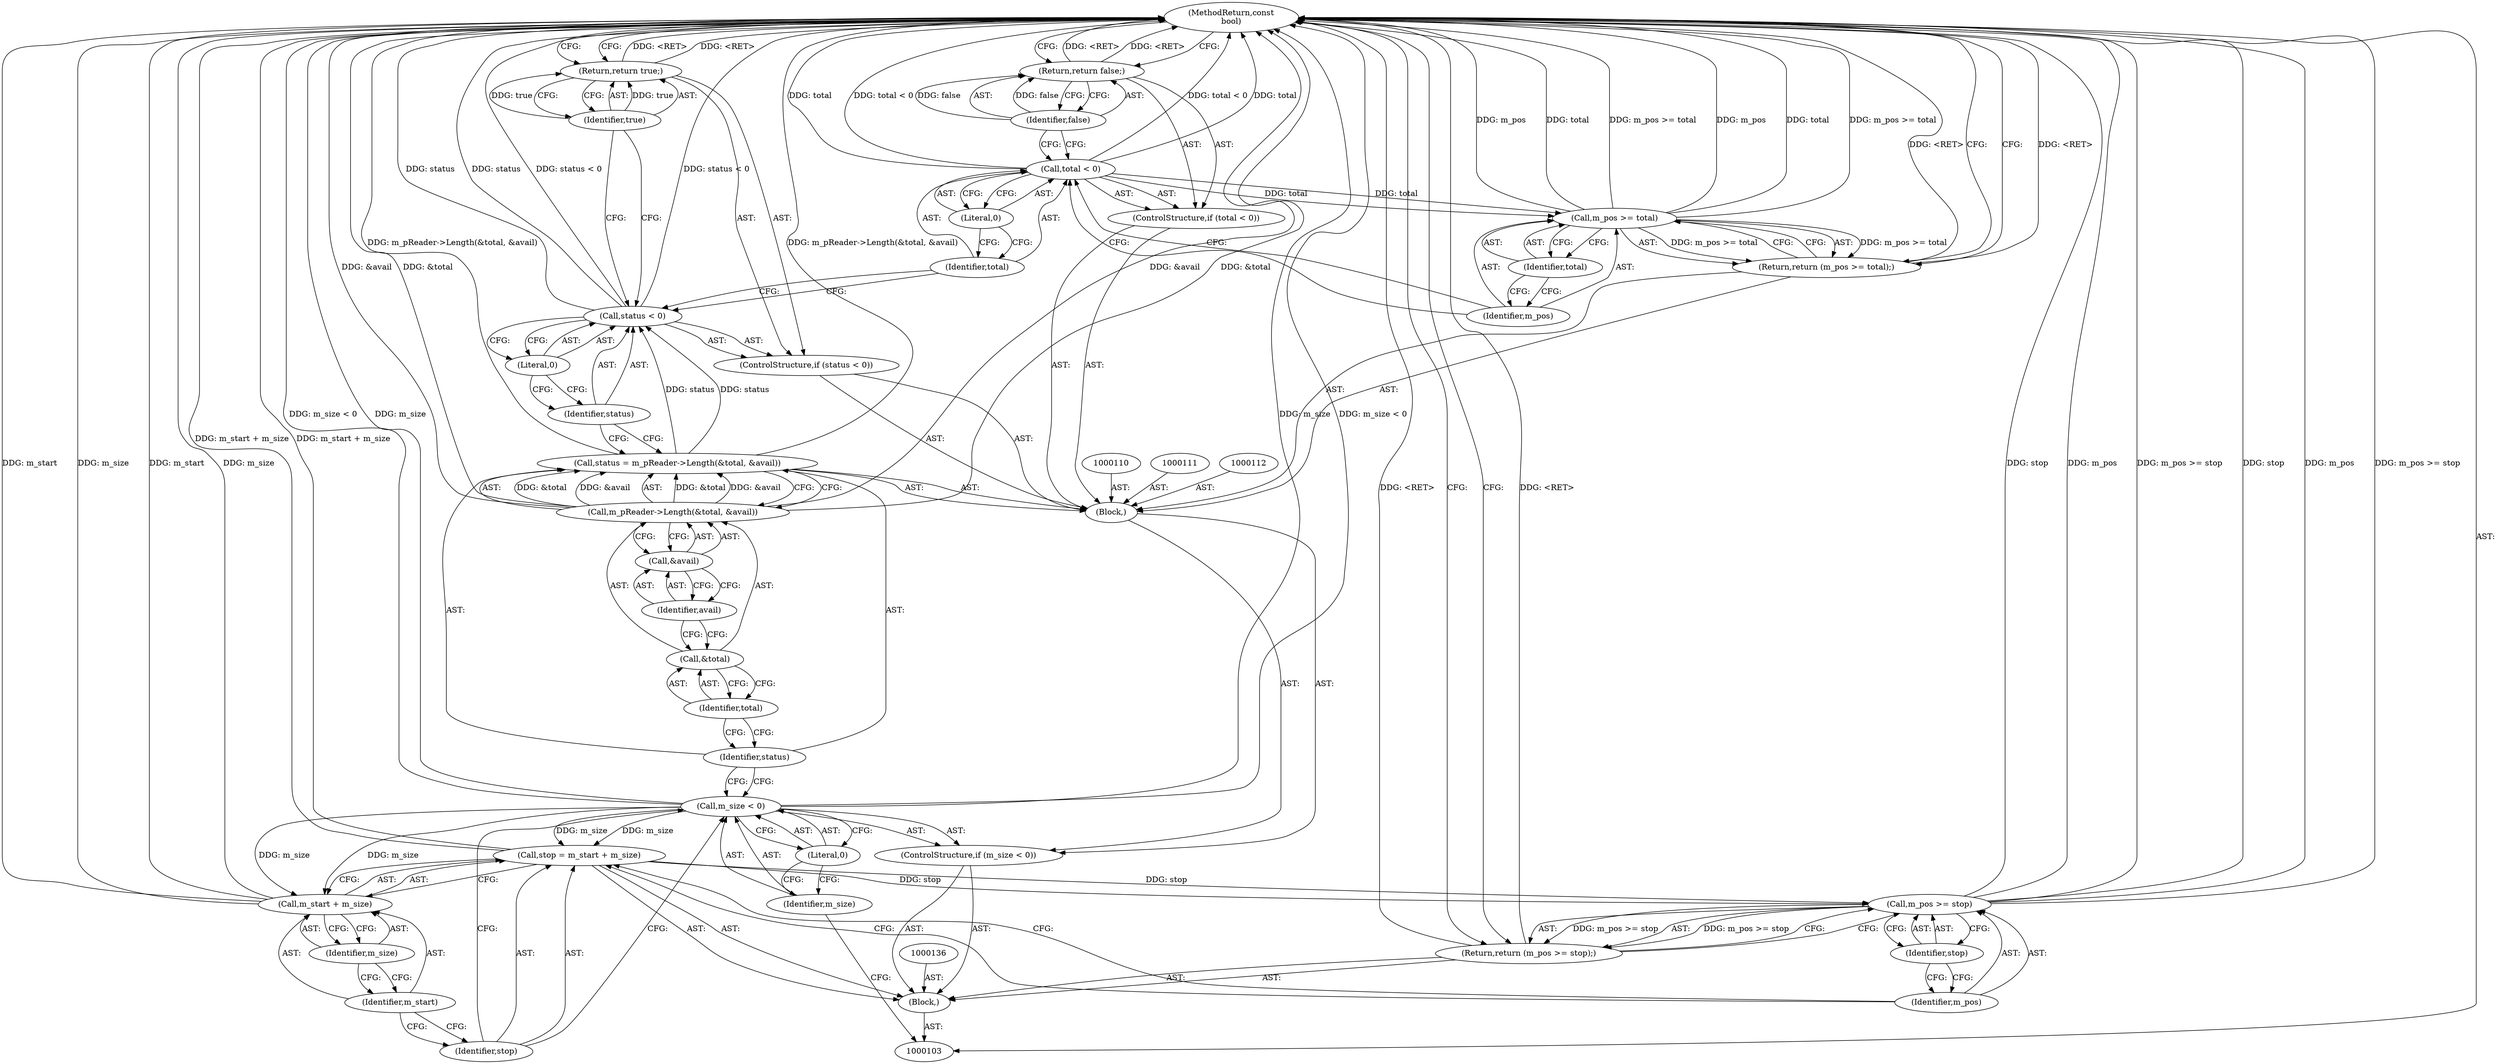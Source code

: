 digraph "0_Android_04839626ed859623901ebd3a5fd483982186b59d_30" {
"1000146" [label="(MethodReturn,const\nbool)"];
"1000129" [label="(Literal,0)"];
"1000126" [label="(ControlStructure,if (total < 0))"];
"1000127" [label="(Call,total < 0)"];
"1000128" [label="(Identifier,total)"];
"1000131" [label="(Identifier,false)"];
"1000130" [label="(Return,return false;)"];
"1000133" [label="(Call,m_pos >= total)"];
"1000134" [label="(Identifier,m_pos)"];
"1000135" [label="(Identifier,total)"];
"1000132" [label="(Return,return (m_pos >= total);)"];
"1000137" [label="(Call,stop = m_start + m_size)"];
"1000138" [label="(Identifier,stop)"];
"1000139" [label="(Call,m_start + m_size)"];
"1000140" [label="(Identifier,m_start)"];
"1000141" [label="(Identifier,m_size)"];
"1000143" [label="(Call,m_pos >= stop)"];
"1000144" [label="(Identifier,m_pos)"];
"1000145" [label="(Identifier,stop)"];
"1000142" [label="(Return,return (m_pos >= stop);)"];
"1000104" [label="(Block,)"];
"1000108" [label="(Literal,0)"];
"1000105" [label="(ControlStructure,if (m_size < 0))"];
"1000106" [label="(Call,m_size < 0)"];
"1000107" [label="(Identifier,m_size)"];
"1000113" [label="(Call,status = m_pReader->Length(&total, &avail))"];
"1000114" [label="(Identifier,status)"];
"1000115" [label="(Call,m_pReader->Length(&total, &avail))"];
"1000109" [label="(Block,)"];
"1000116" [label="(Call,&total)"];
"1000117" [label="(Identifier,total)"];
"1000118" [label="(Call,&avail)"];
"1000119" [label="(Identifier,avail)"];
"1000123" [label="(Literal,0)"];
"1000120" [label="(ControlStructure,if (status < 0))"];
"1000121" [label="(Call,status < 0)"];
"1000122" [label="(Identifier,status)"];
"1000125" [label="(Identifier,true)"];
"1000124" [label="(Return,return true;)"];
"1000146" -> "1000103"  [label="AST: "];
"1000146" -> "1000124"  [label="CFG: "];
"1000146" -> "1000130"  [label="CFG: "];
"1000146" -> "1000132"  [label="CFG: "];
"1000146" -> "1000142"  [label="CFG: "];
"1000142" -> "1000146"  [label="DDG: <RET>"];
"1000132" -> "1000146"  [label="DDG: <RET>"];
"1000124" -> "1000146"  [label="DDG: <RET>"];
"1000106" -> "1000146"  [label="DDG: m_size"];
"1000106" -> "1000146"  [label="DDG: m_size < 0"];
"1000139" -> "1000146"  [label="DDG: m_start"];
"1000139" -> "1000146"  [label="DDG: m_size"];
"1000127" -> "1000146"  [label="DDG: total < 0"];
"1000127" -> "1000146"  [label="DDG: total"];
"1000115" -> "1000146"  [label="DDG: &avail"];
"1000115" -> "1000146"  [label="DDG: &total"];
"1000133" -> "1000146"  [label="DDG: m_pos >= total"];
"1000133" -> "1000146"  [label="DDG: m_pos"];
"1000133" -> "1000146"  [label="DDG: total"];
"1000137" -> "1000146"  [label="DDG: m_start + m_size"];
"1000143" -> "1000146"  [label="DDG: m_pos"];
"1000143" -> "1000146"  [label="DDG: m_pos >= stop"];
"1000143" -> "1000146"  [label="DDG: stop"];
"1000113" -> "1000146"  [label="DDG: m_pReader->Length(&total, &avail)"];
"1000121" -> "1000146"  [label="DDG: status < 0"];
"1000121" -> "1000146"  [label="DDG: status"];
"1000130" -> "1000146"  [label="DDG: <RET>"];
"1000129" -> "1000127"  [label="AST: "];
"1000129" -> "1000128"  [label="CFG: "];
"1000127" -> "1000129"  [label="CFG: "];
"1000126" -> "1000109"  [label="AST: "];
"1000127" -> "1000126"  [label="AST: "];
"1000130" -> "1000126"  [label="AST: "];
"1000127" -> "1000126"  [label="AST: "];
"1000127" -> "1000129"  [label="CFG: "];
"1000128" -> "1000127"  [label="AST: "];
"1000129" -> "1000127"  [label="AST: "];
"1000131" -> "1000127"  [label="CFG: "];
"1000134" -> "1000127"  [label="CFG: "];
"1000127" -> "1000146"  [label="DDG: total < 0"];
"1000127" -> "1000146"  [label="DDG: total"];
"1000127" -> "1000133"  [label="DDG: total"];
"1000128" -> "1000127"  [label="AST: "];
"1000128" -> "1000121"  [label="CFG: "];
"1000129" -> "1000128"  [label="CFG: "];
"1000131" -> "1000130"  [label="AST: "];
"1000131" -> "1000127"  [label="CFG: "];
"1000130" -> "1000131"  [label="CFG: "];
"1000131" -> "1000130"  [label="DDG: false"];
"1000130" -> "1000126"  [label="AST: "];
"1000130" -> "1000131"  [label="CFG: "];
"1000131" -> "1000130"  [label="AST: "];
"1000146" -> "1000130"  [label="CFG: "];
"1000130" -> "1000146"  [label="DDG: <RET>"];
"1000131" -> "1000130"  [label="DDG: false"];
"1000133" -> "1000132"  [label="AST: "];
"1000133" -> "1000135"  [label="CFG: "];
"1000134" -> "1000133"  [label="AST: "];
"1000135" -> "1000133"  [label="AST: "];
"1000132" -> "1000133"  [label="CFG: "];
"1000133" -> "1000146"  [label="DDG: m_pos >= total"];
"1000133" -> "1000146"  [label="DDG: m_pos"];
"1000133" -> "1000146"  [label="DDG: total"];
"1000133" -> "1000132"  [label="DDG: m_pos >= total"];
"1000127" -> "1000133"  [label="DDG: total"];
"1000134" -> "1000133"  [label="AST: "];
"1000134" -> "1000127"  [label="CFG: "];
"1000135" -> "1000134"  [label="CFG: "];
"1000135" -> "1000133"  [label="AST: "];
"1000135" -> "1000134"  [label="CFG: "];
"1000133" -> "1000135"  [label="CFG: "];
"1000132" -> "1000109"  [label="AST: "];
"1000132" -> "1000133"  [label="CFG: "];
"1000133" -> "1000132"  [label="AST: "];
"1000146" -> "1000132"  [label="CFG: "];
"1000132" -> "1000146"  [label="DDG: <RET>"];
"1000133" -> "1000132"  [label="DDG: m_pos >= total"];
"1000137" -> "1000104"  [label="AST: "];
"1000137" -> "1000139"  [label="CFG: "];
"1000138" -> "1000137"  [label="AST: "];
"1000139" -> "1000137"  [label="AST: "];
"1000144" -> "1000137"  [label="CFG: "];
"1000137" -> "1000146"  [label="DDG: m_start + m_size"];
"1000106" -> "1000137"  [label="DDG: m_size"];
"1000137" -> "1000143"  [label="DDG: stop"];
"1000138" -> "1000137"  [label="AST: "];
"1000138" -> "1000106"  [label="CFG: "];
"1000140" -> "1000138"  [label="CFG: "];
"1000139" -> "1000137"  [label="AST: "];
"1000139" -> "1000141"  [label="CFG: "];
"1000140" -> "1000139"  [label="AST: "];
"1000141" -> "1000139"  [label="AST: "];
"1000137" -> "1000139"  [label="CFG: "];
"1000139" -> "1000146"  [label="DDG: m_start"];
"1000139" -> "1000146"  [label="DDG: m_size"];
"1000106" -> "1000139"  [label="DDG: m_size"];
"1000140" -> "1000139"  [label="AST: "];
"1000140" -> "1000138"  [label="CFG: "];
"1000141" -> "1000140"  [label="CFG: "];
"1000141" -> "1000139"  [label="AST: "];
"1000141" -> "1000140"  [label="CFG: "];
"1000139" -> "1000141"  [label="CFG: "];
"1000143" -> "1000142"  [label="AST: "];
"1000143" -> "1000145"  [label="CFG: "];
"1000144" -> "1000143"  [label="AST: "];
"1000145" -> "1000143"  [label="AST: "];
"1000142" -> "1000143"  [label="CFG: "];
"1000143" -> "1000146"  [label="DDG: m_pos"];
"1000143" -> "1000146"  [label="DDG: m_pos >= stop"];
"1000143" -> "1000146"  [label="DDG: stop"];
"1000143" -> "1000142"  [label="DDG: m_pos >= stop"];
"1000137" -> "1000143"  [label="DDG: stop"];
"1000144" -> "1000143"  [label="AST: "];
"1000144" -> "1000137"  [label="CFG: "];
"1000145" -> "1000144"  [label="CFG: "];
"1000145" -> "1000143"  [label="AST: "];
"1000145" -> "1000144"  [label="CFG: "];
"1000143" -> "1000145"  [label="CFG: "];
"1000142" -> "1000104"  [label="AST: "];
"1000142" -> "1000143"  [label="CFG: "];
"1000143" -> "1000142"  [label="AST: "];
"1000146" -> "1000142"  [label="CFG: "];
"1000142" -> "1000146"  [label="DDG: <RET>"];
"1000143" -> "1000142"  [label="DDG: m_pos >= stop"];
"1000104" -> "1000103"  [label="AST: "];
"1000105" -> "1000104"  [label="AST: "];
"1000136" -> "1000104"  [label="AST: "];
"1000137" -> "1000104"  [label="AST: "];
"1000142" -> "1000104"  [label="AST: "];
"1000108" -> "1000106"  [label="AST: "];
"1000108" -> "1000107"  [label="CFG: "];
"1000106" -> "1000108"  [label="CFG: "];
"1000105" -> "1000104"  [label="AST: "];
"1000106" -> "1000105"  [label="AST: "];
"1000109" -> "1000105"  [label="AST: "];
"1000106" -> "1000105"  [label="AST: "];
"1000106" -> "1000108"  [label="CFG: "];
"1000107" -> "1000106"  [label="AST: "];
"1000108" -> "1000106"  [label="AST: "];
"1000114" -> "1000106"  [label="CFG: "];
"1000138" -> "1000106"  [label="CFG: "];
"1000106" -> "1000146"  [label="DDG: m_size"];
"1000106" -> "1000146"  [label="DDG: m_size < 0"];
"1000106" -> "1000137"  [label="DDG: m_size"];
"1000106" -> "1000139"  [label="DDG: m_size"];
"1000107" -> "1000106"  [label="AST: "];
"1000107" -> "1000103"  [label="CFG: "];
"1000108" -> "1000107"  [label="CFG: "];
"1000113" -> "1000109"  [label="AST: "];
"1000113" -> "1000115"  [label="CFG: "];
"1000114" -> "1000113"  [label="AST: "];
"1000115" -> "1000113"  [label="AST: "];
"1000122" -> "1000113"  [label="CFG: "];
"1000113" -> "1000146"  [label="DDG: m_pReader->Length(&total, &avail)"];
"1000115" -> "1000113"  [label="DDG: &total"];
"1000115" -> "1000113"  [label="DDG: &avail"];
"1000113" -> "1000121"  [label="DDG: status"];
"1000114" -> "1000113"  [label="AST: "];
"1000114" -> "1000106"  [label="CFG: "];
"1000117" -> "1000114"  [label="CFG: "];
"1000115" -> "1000113"  [label="AST: "];
"1000115" -> "1000118"  [label="CFG: "];
"1000116" -> "1000115"  [label="AST: "];
"1000118" -> "1000115"  [label="AST: "];
"1000113" -> "1000115"  [label="CFG: "];
"1000115" -> "1000146"  [label="DDG: &avail"];
"1000115" -> "1000146"  [label="DDG: &total"];
"1000115" -> "1000113"  [label="DDG: &total"];
"1000115" -> "1000113"  [label="DDG: &avail"];
"1000109" -> "1000105"  [label="AST: "];
"1000110" -> "1000109"  [label="AST: "];
"1000111" -> "1000109"  [label="AST: "];
"1000112" -> "1000109"  [label="AST: "];
"1000113" -> "1000109"  [label="AST: "];
"1000120" -> "1000109"  [label="AST: "];
"1000126" -> "1000109"  [label="AST: "];
"1000132" -> "1000109"  [label="AST: "];
"1000116" -> "1000115"  [label="AST: "];
"1000116" -> "1000117"  [label="CFG: "];
"1000117" -> "1000116"  [label="AST: "];
"1000119" -> "1000116"  [label="CFG: "];
"1000117" -> "1000116"  [label="AST: "];
"1000117" -> "1000114"  [label="CFG: "];
"1000116" -> "1000117"  [label="CFG: "];
"1000118" -> "1000115"  [label="AST: "];
"1000118" -> "1000119"  [label="CFG: "];
"1000119" -> "1000118"  [label="AST: "];
"1000115" -> "1000118"  [label="CFG: "];
"1000119" -> "1000118"  [label="AST: "];
"1000119" -> "1000116"  [label="CFG: "];
"1000118" -> "1000119"  [label="CFG: "];
"1000123" -> "1000121"  [label="AST: "];
"1000123" -> "1000122"  [label="CFG: "];
"1000121" -> "1000123"  [label="CFG: "];
"1000120" -> "1000109"  [label="AST: "];
"1000121" -> "1000120"  [label="AST: "];
"1000124" -> "1000120"  [label="AST: "];
"1000121" -> "1000120"  [label="AST: "];
"1000121" -> "1000123"  [label="CFG: "];
"1000122" -> "1000121"  [label="AST: "];
"1000123" -> "1000121"  [label="AST: "];
"1000125" -> "1000121"  [label="CFG: "];
"1000128" -> "1000121"  [label="CFG: "];
"1000121" -> "1000146"  [label="DDG: status < 0"];
"1000121" -> "1000146"  [label="DDG: status"];
"1000113" -> "1000121"  [label="DDG: status"];
"1000122" -> "1000121"  [label="AST: "];
"1000122" -> "1000113"  [label="CFG: "];
"1000123" -> "1000122"  [label="CFG: "];
"1000125" -> "1000124"  [label="AST: "];
"1000125" -> "1000121"  [label="CFG: "];
"1000124" -> "1000125"  [label="CFG: "];
"1000125" -> "1000124"  [label="DDG: true"];
"1000124" -> "1000120"  [label="AST: "];
"1000124" -> "1000125"  [label="CFG: "];
"1000125" -> "1000124"  [label="AST: "];
"1000146" -> "1000124"  [label="CFG: "];
"1000124" -> "1000146"  [label="DDG: <RET>"];
"1000125" -> "1000124"  [label="DDG: true"];
}
